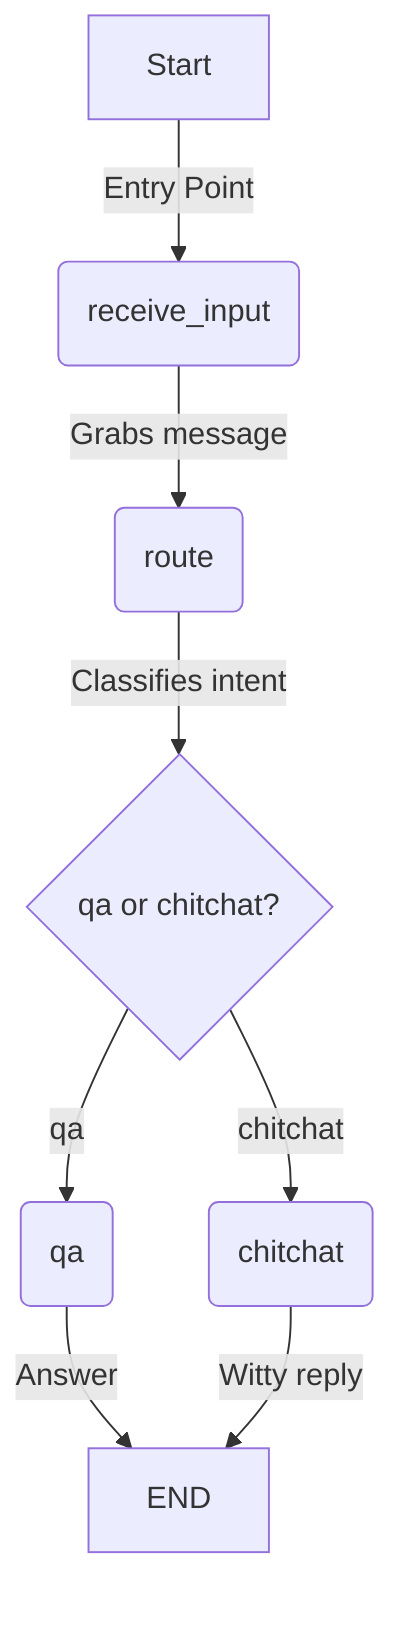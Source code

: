 graph TD
    A[Start] -->|Entry Point| B(receive_input)
    B -->|Grabs message| C(route)
    C -->|Classifies intent| D{qa or chitchat?}
    D -->|qa| E(qa)
    D -->|chitchat| F(chitchat)
    E -->|Answer| G[END]
    F -->|Witty reply| G[END]